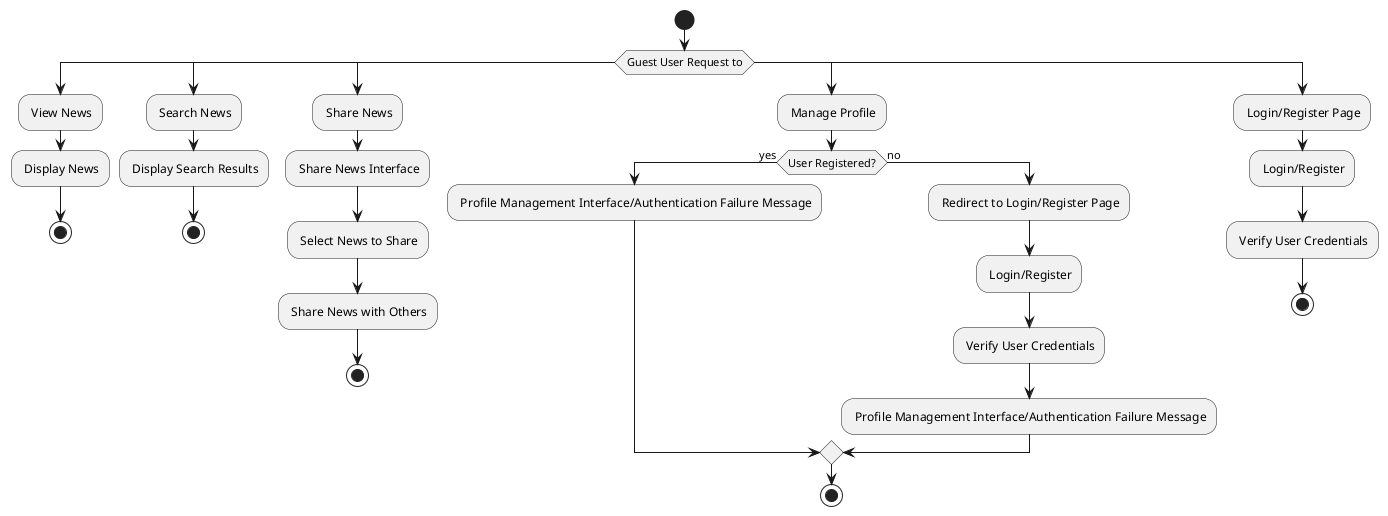 @startuml
start

switch (Guest User Request to)
    case ()
        : View News;
        : Display News;
        stop
    case ()
        : Search News;
        : Display Search Results;
        stop

    case ()
        : Share News;
        : Share News Interface;
        : Select News to Share;
        : Share News with Others;
        stop
    case ()
        : Manage Profile;
        if (User Registered?) then (yes)
            : Profile Management Interface/Authentication Failure Message;
        else (no)
            : Redirect to Login/Register Page;
            : Login/Register;
            : Verify User Credentials;
            : Profile Management Interface/Authentication Failure Message;
        endif
        stop
    case ()
        : Login/Register Page;
        : Login/Register;
        : Verify User Credentials;
        stop
endswitch

@enduml
